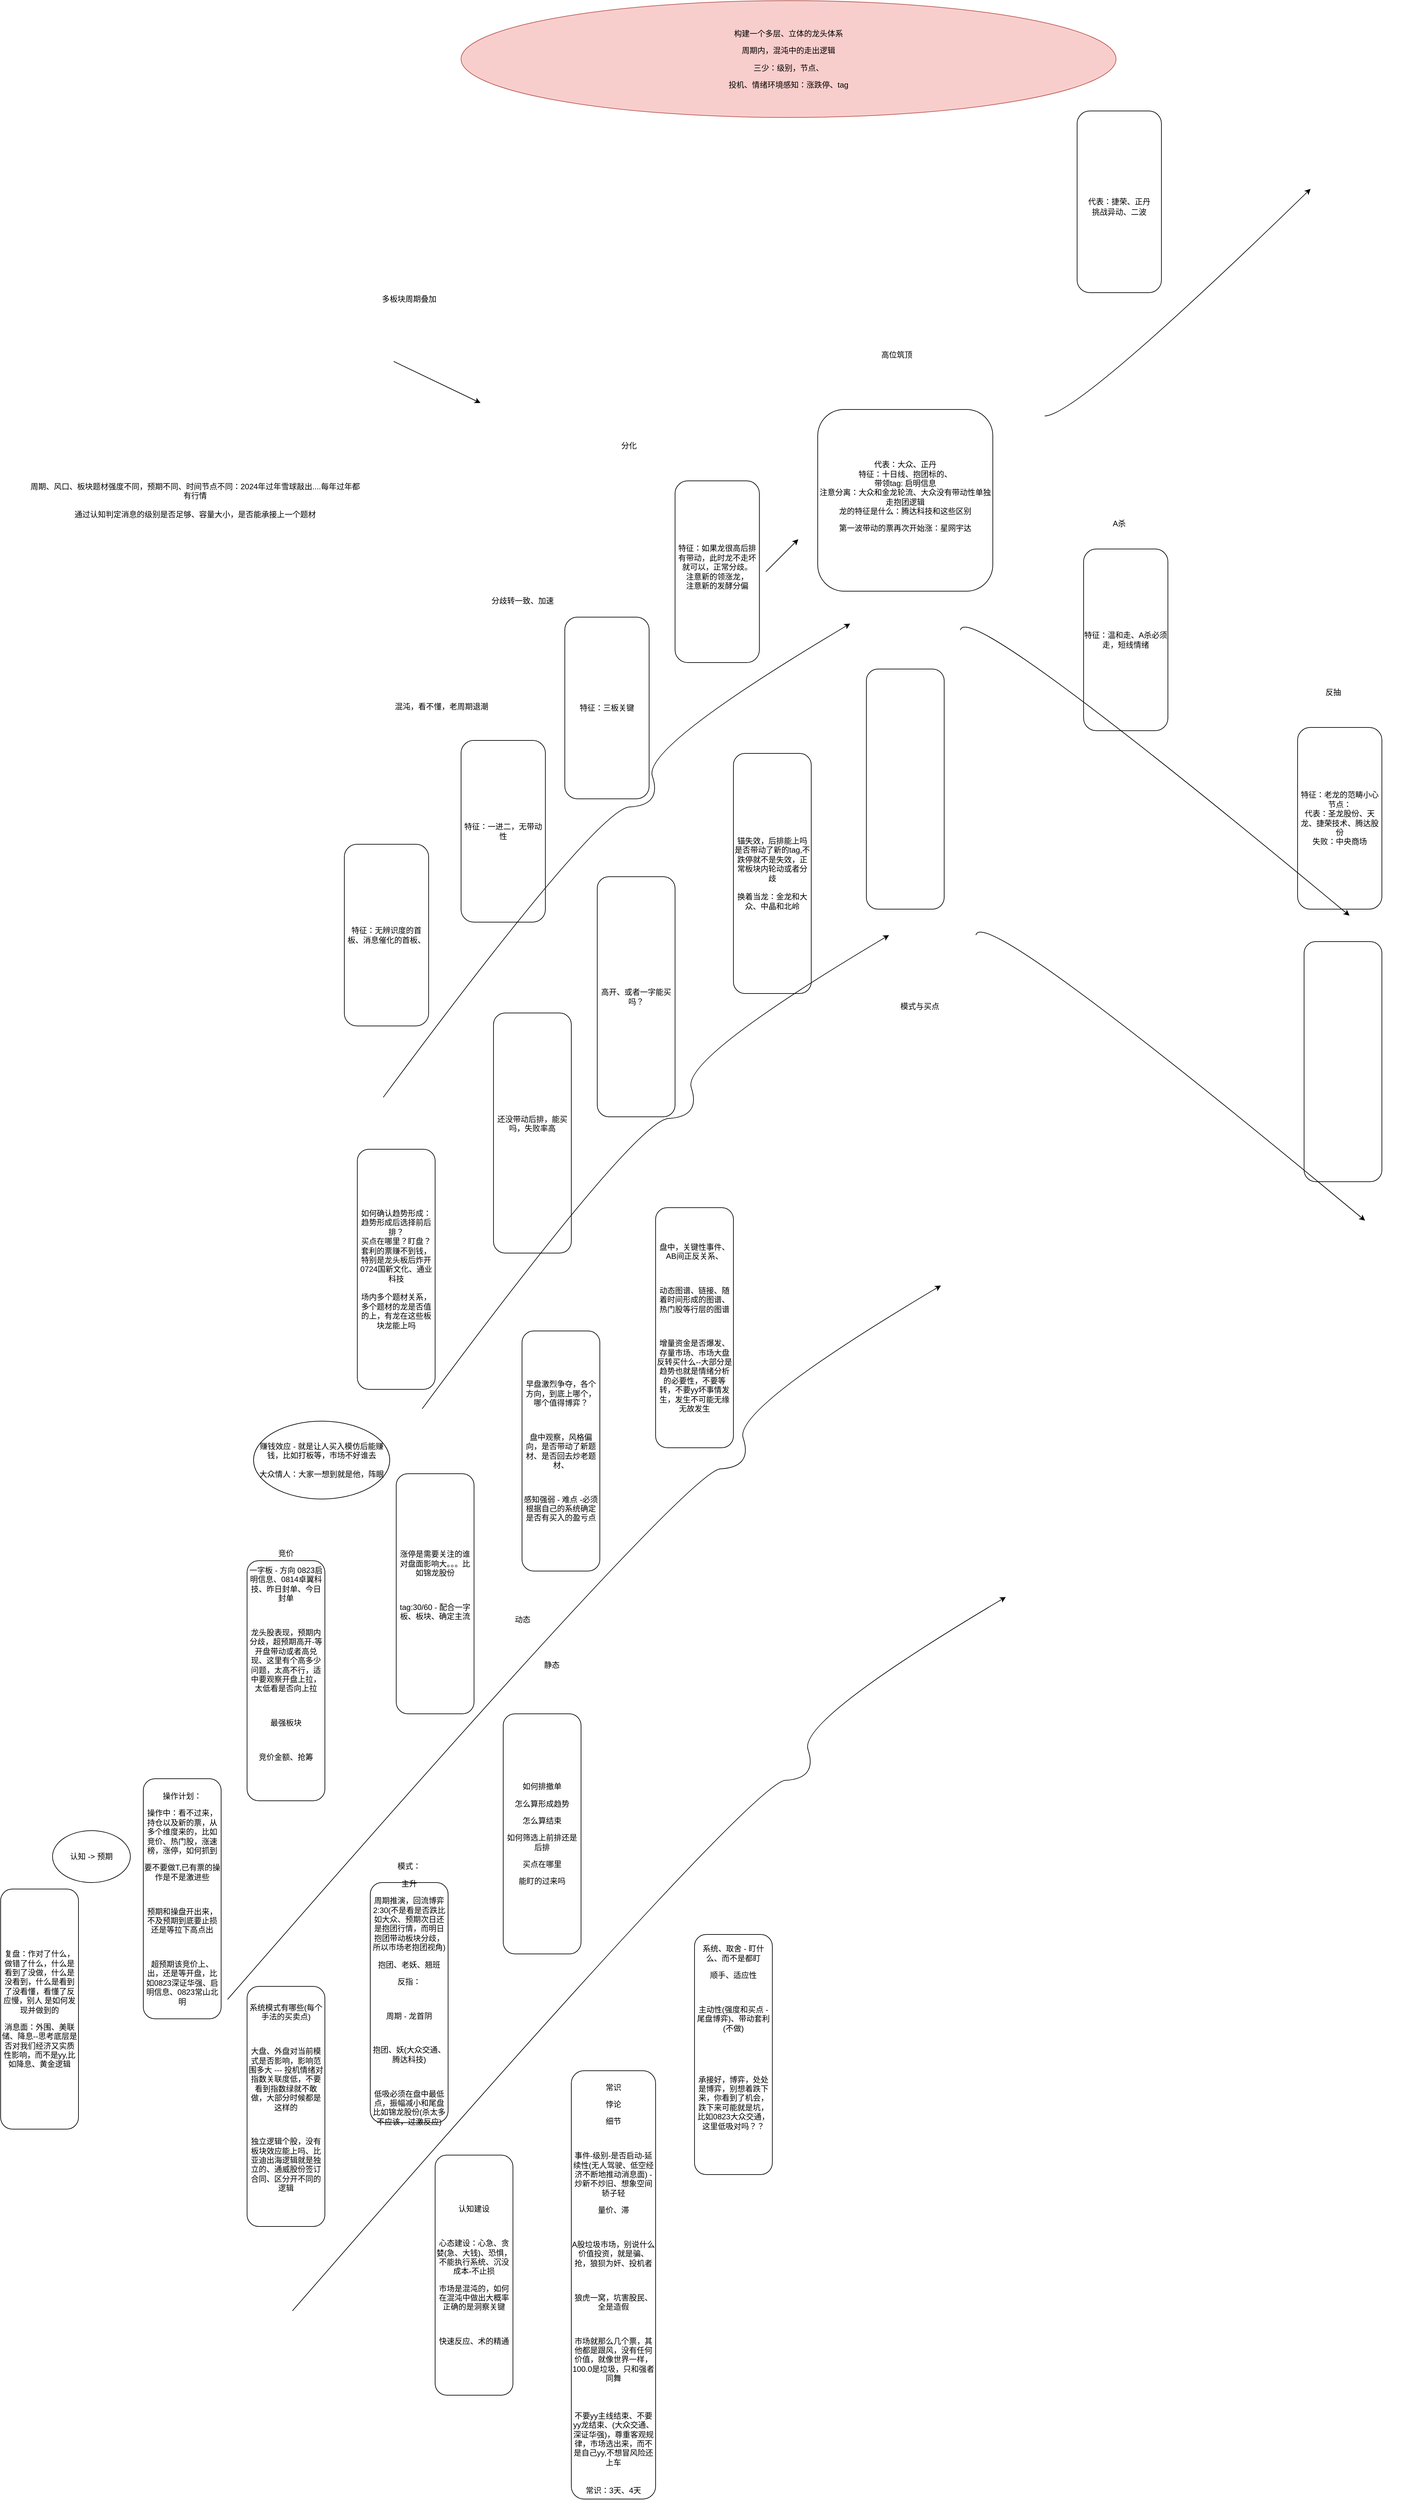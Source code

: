<mxfile version="24.7.7">
  <diagram name="第 1 页" id="4kmrlVD3004NO4oH6EjP">
    <mxGraphModel dx="1925" dy="1728" grid="1" gridSize="10" guides="1" tooltips="1" connect="1" arrows="1" fold="1" page="1" pageScale="1" pageWidth="827" pageHeight="1169" math="0" shadow="0">
      <root>
        <mxCell id="0" />
        <mxCell id="1" parent="0" />
        <mxCell id="YwcNQk0zMhC-_pPFWzVF-1" value="特征：无辨识度的首板、消息催化的首板、" style="rounded=1;whiteSpace=wrap;html=1;" parent="1" vertex="1">
          <mxGeometry x="80" y="280" width="130" height="280" as="geometry" />
        </mxCell>
        <mxCell id="YwcNQk0zMhC-_pPFWzVF-2" value="特征：一进二，无带动性" style="rounded=1;whiteSpace=wrap;html=1;" parent="1" vertex="1">
          <mxGeometry x="260" y="120" width="130" height="280" as="geometry" />
        </mxCell>
        <mxCell id="YwcNQk0zMhC-_pPFWzVF-3" value="特征：三板关键" style="rounded=1;whiteSpace=wrap;html=1;" parent="1" vertex="1">
          <mxGeometry x="420" y="-70" width="130" height="280" as="geometry" />
        </mxCell>
        <mxCell id="YwcNQk0zMhC-_pPFWzVF-4" value="代表：大众、正丹&lt;div&gt;特征：十日线、抱团标的、&lt;/div&gt;&lt;div&gt;带领tag: 启明信息&lt;/div&gt;&lt;div&gt;注意分离：大众和金龙轮流、大众没有带动性单独走抱团逻辑&lt;/div&gt;&lt;div&gt;龙的特征是什么：腾达科技和这些区别&lt;/div&gt;&lt;div&gt;&lt;p data-pm-slice=&quot;1 1 []&quot; data-indentation=&quot;1&quot; class=&quot;ltr-element&quot;&gt;第一波带动的票再次开始涨：星网宇达&lt;/p&gt;&lt;/div&gt;" style="rounded=1;whiteSpace=wrap;html=1;" parent="1" vertex="1">
          <mxGeometry x="810" y="-390" width="270" height="280" as="geometry" />
        </mxCell>
        <mxCell id="YwcNQk0zMhC-_pPFWzVF-5" value="特征：温和走、A杀必须走，短线情绪" style="rounded=1;whiteSpace=wrap;html=1;" parent="1" vertex="1">
          <mxGeometry x="1220" y="-175" width="130" height="280" as="geometry" />
        </mxCell>
        <mxCell id="YwcNQk0zMhC-_pPFWzVF-6" value="混沌，看不懂，老周期退潮" style="text;html=1;align=center;verticalAlign=middle;whiteSpace=wrap;rounded=0;" parent="1" vertex="1">
          <mxGeometry x="90" y="30" width="280" height="75" as="geometry" />
        </mxCell>
        <mxCell id="YwcNQk0zMhC-_pPFWzVF-7" value="分歧转一致、加速" style="text;html=1;align=center;verticalAlign=middle;whiteSpace=wrap;rounded=0;" parent="1" vertex="1">
          <mxGeometry x="250" y="-121" width="210" height="51" as="geometry" />
        </mxCell>
        <mxCell id="YwcNQk0zMhC-_pPFWzVF-8" value="特征：如果龙很高后排有带动，此时龙不走坏就可以，正常分歧。&lt;div&gt;注意新的领涨龙，&lt;/div&gt;&lt;div&gt;注意新的发酵分偏&lt;/div&gt;&lt;div&gt;&lt;br&gt;&lt;/div&gt;" style="rounded=1;whiteSpace=wrap;html=1;" parent="1" vertex="1">
          <mxGeometry x="590" y="-280" width="130" height="280" as="geometry" />
        </mxCell>
        <mxCell id="YwcNQk0zMhC-_pPFWzVF-9" value="分化" style="text;html=1;align=center;verticalAlign=middle;whiteSpace=wrap;rounded=0;" parent="1" vertex="1">
          <mxGeometry x="414" y="-360" width="210" height="51" as="geometry" />
        </mxCell>
        <mxCell id="YwcNQk0zMhC-_pPFWzVF-10" value="高位筑顶" style="text;html=1;align=center;verticalAlign=middle;whiteSpace=wrap;rounded=0;" parent="1" vertex="1">
          <mxGeometry x="827" y="-500" width="210" height="51" as="geometry" />
        </mxCell>
        <mxCell id="YwcNQk0zMhC-_pPFWzVF-11" value="代表：捷荣、正丹" style="rounded=1;whiteSpace=wrap;html=1;" parent="1" vertex="1">
          <mxGeometry x="1210" y="-850" width="130" height="280" as="geometry" />
        </mxCell>
        <mxCell id="YwcNQk0zMhC-_pPFWzVF-12" value="挑战异动、二波" style="text;html=1;align=center;verticalAlign=middle;whiteSpace=wrap;rounded=0;" parent="1" vertex="1">
          <mxGeometry x="1170" y="-720" width="210" height="51" as="geometry" />
        </mxCell>
        <mxCell id="YwcNQk0zMhC-_pPFWzVF-13" value="A杀" style="text;html=1;align=center;verticalAlign=middle;whiteSpace=wrap;rounded=0;" parent="1" vertex="1">
          <mxGeometry x="1170" y="-240" width="210" height="51" as="geometry" />
        </mxCell>
        <mxCell id="YwcNQk0zMhC-_pPFWzVF-14" value="特征：老龙的范畴小心&lt;div&gt;节点：&lt;/div&gt;&lt;div&gt;代表：圣龙股份、天龙、捷荣技术、腾达股份&lt;/div&gt;&lt;div&gt;失败：中央商场&lt;/div&gt;" style="rounded=1;whiteSpace=wrap;html=1;" parent="1" vertex="1">
          <mxGeometry x="1550" y="100" width="130" height="280" as="geometry" />
        </mxCell>
        <mxCell id="YwcNQk0zMhC-_pPFWzVF-15" value="反抽" style="text;html=1;align=center;verticalAlign=middle;whiteSpace=wrap;rounded=0;" parent="1" vertex="1">
          <mxGeometry x="1500" y="20" width="210" height="51" as="geometry" />
        </mxCell>
        <mxCell id="YwcNQk0zMhC-_pPFWzVF-17" value="" style="curved=1;endArrow=classic;html=1;rounded=0;" parent="1" edge="1">
          <mxGeometry width="50" height="50" relative="1" as="geometry">
            <mxPoint x="140" y="670" as="sourcePoint" />
            <mxPoint x="860" y="-60" as="targetPoint" />
            <Array as="points">
              <mxPoint x="470" y="225" />
              <mxPoint x="570" y="220" />
              <mxPoint x="540" y="130" />
            </Array>
          </mxGeometry>
        </mxCell>
        <mxCell id="YwcNQk0zMhC-_pPFWzVF-19" value="" style="curved=1;endArrow=classic;html=1;rounded=0;" parent="1" edge="1">
          <mxGeometry width="50" height="50" relative="1" as="geometry">
            <mxPoint x="1030" y="-50" as="sourcePoint" />
            <mxPoint x="1630" y="390" as="targetPoint" />
            <Array as="points">
              <mxPoint x="1040" y="-100" />
            </Array>
          </mxGeometry>
        </mxCell>
        <mxCell id="YwcNQk0zMhC-_pPFWzVF-20" value="如何确认趋势形成：&lt;div&gt;趋势形成后选择前后排？&lt;/div&gt;&lt;div&gt;买点在哪里？盯盘？&lt;/div&gt;&lt;div&gt;套利的票赚不到钱，特别是龙头板后炸开0724国新文化、通业科技&lt;/div&gt;&lt;div&gt;&lt;br&gt;&lt;/div&gt;&lt;div&gt;场内多个题材关系，多个题材的龙是否值的上，有龙在这些板块龙能上吗&lt;/div&gt;" style="rounded=1;whiteSpace=wrap;html=1;" parent="1" vertex="1">
          <mxGeometry x="100" y="750" width="120" height="370" as="geometry" />
        </mxCell>
        <mxCell id="YwcNQk0zMhC-_pPFWzVF-21" value="还没带动后排，能买吗，失败率高&lt;div&gt;&lt;br&gt;&lt;/div&gt;&lt;div&gt;&lt;br&gt;&lt;/div&gt;" style="rounded=1;whiteSpace=wrap;html=1;" parent="1" vertex="1">
          <mxGeometry x="310" y="540" width="120" height="370" as="geometry" />
        </mxCell>
        <mxCell id="YwcNQk0zMhC-_pPFWzVF-22" value="高开、或者一字能买吗？" style="rounded=1;whiteSpace=wrap;html=1;" parent="1" vertex="1">
          <mxGeometry x="470" y="330" width="120" height="370" as="geometry" />
        </mxCell>
        <mxCell id="YwcNQk0zMhC-_pPFWzVF-23" value="锚失效，后排能上吗&lt;div&gt;是否带动了新的tag,不跌停就不是失效，正常板块内轮动或者分歧&lt;/div&gt;&lt;div&gt;&lt;br&gt;&lt;/div&gt;&lt;div&gt;换着当龙：金龙和大众、中晶和北岭&lt;/div&gt;" style="rounded=1;whiteSpace=wrap;html=1;" parent="1" vertex="1">
          <mxGeometry x="680" y="140" width="120" height="370" as="geometry" />
        </mxCell>
        <mxCell id="YwcNQk0zMhC-_pPFWzVF-24" value="" style="rounded=1;whiteSpace=wrap;html=1;" parent="1" vertex="1">
          <mxGeometry x="885" y="10" width="120" height="370" as="geometry" />
        </mxCell>
        <mxCell id="YwcNQk0zMhC-_pPFWzVF-25" value="" style="curved=1;endArrow=classic;html=1;rounded=0;" parent="1" edge="1">
          <mxGeometry width="50" height="50" relative="1" as="geometry">
            <mxPoint x="1160" y="-380" as="sourcePoint" />
            <mxPoint x="1570" y="-730" as="targetPoint" />
            <Array as="points">
              <mxPoint x="1210" y="-380" />
            </Array>
          </mxGeometry>
        </mxCell>
        <mxCell id="YwcNQk0zMhC-_pPFWzVF-26" value="多板块周期叠加" style="text;html=1;align=center;verticalAlign=middle;whiteSpace=wrap;rounded=0;" parent="1" vertex="1">
          <mxGeometry x="-80" y="-650" width="520" height="179" as="geometry" />
        </mxCell>
        <mxCell id="YwcNQk0zMhC-_pPFWzVF-27" value="" style="endArrow=classic;html=1;rounded=0;" parent="1" edge="1">
          <mxGeometry width="50" height="50" relative="1" as="geometry">
            <mxPoint x="730" y="-140" as="sourcePoint" />
            <mxPoint x="780" y="-190" as="targetPoint" />
          </mxGeometry>
        </mxCell>
        <mxCell id="YwcNQk0zMhC-_pPFWzVF-28" value="" style="endArrow=classic;html=1;rounded=0;exitX=0.454;exitY=1.039;exitDx=0;exitDy=0;exitPerimeter=0;" parent="1" source="YwcNQk0zMhC-_pPFWzVF-26" edge="1">
          <mxGeometry width="50" height="50" relative="1" as="geometry">
            <mxPoint x="220" y="-430" as="sourcePoint" />
            <mxPoint x="290" y="-400" as="targetPoint" />
          </mxGeometry>
        </mxCell>
        <mxCell id="YwcNQk0zMhC-_pPFWzVF-29" value="模式与买点" style="text;html=1;align=center;verticalAlign=middle;whiteSpace=wrap;rounded=0;" parent="1" vertex="1">
          <mxGeometry x="885" y="510" width="165" height="40" as="geometry" />
        </mxCell>
        <mxCell id="YwcNQk0zMhC-_pPFWzVF-30" value="" style="rounded=1;whiteSpace=wrap;html=1;" parent="1" vertex="1">
          <mxGeometry x="1560" y="430" width="120" height="370" as="geometry" />
        </mxCell>
        <mxCell id="YwcNQk0zMhC-_pPFWzVF-32" value="" style="curved=1;endArrow=classic;html=1;rounded=0;" parent="1" edge="1">
          <mxGeometry width="50" height="50" relative="1" as="geometry">
            <mxPoint x="200" y="1150" as="sourcePoint" />
            <mxPoint x="920" y="420" as="targetPoint" />
            <Array as="points">
              <mxPoint x="530" y="705" />
              <mxPoint x="630" y="700" />
              <mxPoint x="600" y="610" />
            </Array>
          </mxGeometry>
        </mxCell>
        <mxCell id="YwcNQk0zMhC-_pPFWzVF-33" value="" style="curved=1;endArrow=classic;html=1;rounded=0;" parent="1" edge="1">
          <mxGeometry width="50" height="50" relative="1" as="geometry">
            <mxPoint x="1054" y="420" as="sourcePoint" />
            <mxPoint x="1654" y="860" as="targetPoint" />
            <Array as="points">
              <mxPoint x="1064" y="370" />
            </Array>
          </mxGeometry>
        </mxCell>
        <mxCell id="YwcNQk0zMhC-_pPFWzVF-34" value="周期、风口、板块题材强度不同，预期不同、时间节点不同：2024年过年雪球敲出....每年过年都有行情&lt;div&gt;&lt;br&gt;&lt;/div&gt;&lt;div&gt;通过认知判定消息的级别是否足够、容量大小，是否能承接上一个题材&lt;/div&gt;" style="text;html=1;align=center;verticalAlign=middle;whiteSpace=wrap;rounded=0;" parent="1" vertex="1">
          <mxGeometry x="-410" y="-339.5" width="520" height="179" as="geometry" />
        </mxCell>
        <mxCell id="YwcNQk0zMhC-_pPFWzVF-35" value="&lt;p data-pm-slice=&quot;1 1 []&quot; data-indentation=&quot;1&quot; class=&quot;&quot;&gt;构建一个多层、立体的龙头体系&lt;/p&gt;&lt;p data-indentation=&quot;1&quot; class=&quot;&quot;&gt;&lt;/p&gt;&lt;p data-indentation=&quot;1&quot; class=&quot;&quot;&gt;周期内，混沌中的走出逻辑&lt;/p&gt;&lt;p data-indentation=&quot;1&quot; class=&quot;&quot;&gt;三少：级别，节点、&lt;/p&gt;&lt;p data-indentation=&quot;1&quot; class=&quot;&quot;&gt;投机、情绪环境感知：涨跌停、tag&lt;/p&gt;" style="ellipse;whiteSpace=wrap;html=1;fillColor=#f8cecc;strokeColor=#b85450;" parent="1" vertex="1">
          <mxGeometry x="260" y="-1020" width="1010" height="180" as="geometry" />
        </mxCell>
        <mxCell id="YwcNQk0zMhC-_pPFWzVF-38" value="&lt;p data-pm-slice=&quot;1 1 []&quot; data-indentation=&quot;1&quot; class=&quot;ltr-element&quot;&gt;&lt;span style=&quot;background-color: initial;&quot;&gt;涨停是需要关注的&lt;/span&gt;谁对盘面影响大。。。比如锦龙股份&lt;/p&gt;&lt;p data-pm-slice=&quot;1 1 []&quot; data-indentation=&quot;1&quot; class=&quot;ltr-element&quot;&gt;&lt;br&gt;&lt;/p&gt;&lt;p data-pm-slice=&quot;1 1 []&quot; data-indentation=&quot;1&quot; class=&quot;ltr-element&quot;&gt;tag:30/60 - 配合一字板、板块、确定主流&lt;/p&gt;&lt;p data-pm-slice=&quot;1 1 []&quot; data-indentation=&quot;1&quot; class=&quot;ltr-element&quot;&gt;&lt;br&gt;&lt;/p&gt;" style="rounded=1;whiteSpace=wrap;html=1;" parent="1" vertex="1">
          <mxGeometry x="160" y="1250" width="120" height="370" as="geometry" />
        </mxCell>
        <mxCell id="2aED74v7W1yeTDfPMXjl-1" value="&lt;p data-pm-slice=&quot;1 1 []&quot; data-indentation=&quot;1&quot; class=&quot;ltr-element&quot;&gt;操作计划：&lt;/p&gt;&lt;p data-pm-slice=&quot;1 1 []&quot; data-indentation=&quot;1&quot; class=&quot;ltr-element&quot;&gt;操作中：看不过来，持仓以及新的票，从多个维度来的，比如竞价、热门股，涨速榜，涨停，如何抓到&lt;/p&gt;&lt;p data-pm-slice=&quot;1 1 []&quot; data-indentation=&quot;1&quot; class=&quot;ltr-element&quot;&gt;要不要做T,已有票的操作是不是激进些&lt;/p&gt;&lt;p data-pm-slice=&quot;1 1 []&quot; data-indentation=&quot;1&quot; class=&quot;ltr-element&quot;&gt;&lt;br&gt;&lt;/p&gt;&lt;p data-pm-slice=&quot;1 1 []&quot; data-indentation=&quot;1&quot; class=&quot;ltr-element&quot;&gt;预期和操盘开出来，不及预期到底要止损还是等拉下高点出&lt;/p&gt;&lt;p data-pm-slice=&quot;1 1 []&quot; data-indentation=&quot;1&quot; class=&quot;ltr-element&quot;&gt;&lt;br&gt;&lt;/p&gt;&lt;p data-pm-slice=&quot;1 1 []&quot; data-indentation=&quot;1&quot; class=&quot;ltr-element&quot;&gt;超预期该竞价上、出，还是等开盘，比如0823深证华强、启明信息、0823常山北明&lt;/p&gt;" style="rounded=1;whiteSpace=wrap;html=1;" vertex="1" parent="1">
          <mxGeometry x="-230" y="1720" width="120" height="370" as="geometry" />
        </mxCell>
        <mxCell id="2aED74v7W1yeTDfPMXjl-2" value="&lt;p data-pm-slice=&quot;1 1 []&quot; data-indentation=&quot;1&quot; class=&quot;ltr-element&quot;&gt;竞价&lt;/p&gt;&lt;p data-pm-slice=&quot;1 1 []&quot; data-indentation=&quot;1&quot; class=&quot;ltr-element&quot;&gt;一字板 - 方向 0823启明信息、0814卓翼科技、昨日封单、今日封单&lt;/p&gt;&lt;p data-pm-slice=&quot;1 1 []&quot; data-indentation=&quot;1&quot; class=&quot;ltr-element&quot;&gt;&lt;br&gt;&lt;/p&gt;&lt;p data-pm-slice=&quot;1 1 []&quot; data-indentation=&quot;1&quot; class=&quot;ltr-element&quot;&gt;龙头股表现，预期内分歧，超预期高开-等开盘带动或者高兑现、这里有个高多少问题，太高不行，适中要观察开盘上拉，太低看是否向上拉&lt;/p&gt;&lt;p data-pm-slice=&quot;1 1 []&quot; data-indentation=&quot;1&quot; class=&quot;ltr-element&quot;&gt;&lt;br&gt;&lt;/p&gt;&lt;p data-pm-slice=&quot;1 1 []&quot; data-indentation=&quot;1&quot; class=&quot;ltr-element&quot;&gt;最强板块&lt;/p&gt;&lt;p data-pm-slice=&quot;1 1 []&quot; data-indentation=&quot;1&quot; class=&quot;ltr-element&quot;&gt;&lt;br&gt;&lt;/p&gt;&lt;p data-pm-slice=&quot;1 1 []&quot; data-indentation=&quot;1&quot; class=&quot;ltr-element&quot;&gt;竞价金额、抢筹&lt;/p&gt;&lt;p data-pm-slice=&quot;1 1 []&quot; data-indentation=&quot;1&quot; class=&quot;ltr-element&quot;&gt;&lt;br&gt;&lt;/p&gt;&lt;p data-pm-slice=&quot;1 1 []&quot; data-indentation=&quot;1&quot; class=&quot;ltr-element&quot;&gt;&lt;br&gt;&lt;/p&gt;&lt;p data-pm-slice=&quot;1 1 []&quot; data-indentation=&quot;1&quot; class=&quot;ltr-element&quot;&gt;&lt;br&gt;&lt;/p&gt;" style="rounded=1;whiteSpace=wrap;html=1;" vertex="1" parent="1">
          <mxGeometry x="-70" y="1384" width="120" height="370" as="geometry" />
        </mxCell>
        <mxCell id="2aED74v7W1yeTDfPMXjl-3" value="&lt;p data-pm-slice=&quot;1 1 []&quot; data-indentation=&quot;1&quot; class=&quot;ltr-element&quot;&gt;早盘激烈争夺，各个方向，到底上哪个，哪个值得博弈？&lt;/p&gt;&lt;p data-pm-slice=&quot;1 1 []&quot; data-indentation=&quot;1&quot; class=&quot;ltr-element&quot;&gt;&lt;br&gt;&lt;/p&gt;&lt;p data-pm-slice=&quot;1 1 []&quot; data-indentation=&quot;1&quot; class=&quot;ltr-element&quot;&gt;盘中观察，风格偏向，是否带动了新题材、是否回去炒老题材、&lt;/p&gt;&lt;p data-pm-slice=&quot;1 1 []&quot; data-indentation=&quot;1&quot; class=&quot;ltr-element&quot;&gt;&lt;br&gt;&lt;/p&gt;&lt;p data-pm-slice=&quot;1 1 []&quot; data-indentation=&quot;1&quot; class=&quot;ltr-element&quot;&gt;感知强弱 - 难点 -必须根据自己的系统确定是否有买入的盈亏点&lt;/p&gt;" style="rounded=1;whiteSpace=wrap;html=1;" vertex="1" parent="1">
          <mxGeometry x="354" y="1030" width="120" height="370" as="geometry" />
        </mxCell>
        <mxCell id="2aED74v7W1yeTDfPMXjl-4" value="&lt;p data-pm-slice=&quot;1 1 []&quot; data-indentation=&quot;1&quot; class=&quot;ltr-element&quot;&gt;盘中，关键性事件、AB间正反关系、&lt;/p&gt;&lt;p data-pm-slice=&quot;1 1 []&quot; data-indentation=&quot;1&quot; class=&quot;ltr-element&quot;&gt;&lt;br&gt;&lt;/p&gt;&lt;p data-pm-slice=&quot;1 1 []&quot; data-indentation=&quot;1&quot; class=&quot;ltr-element&quot;&gt;动态图谱、链接、随着时间形成的图谱、热门股等行层的图谱&lt;/p&gt;&lt;p data-pm-slice=&quot;1 1 []&quot; data-indentation=&quot;1&quot; class=&quot;ltr-element&quot;&gt;&lt;br&gt;&lt;/p&gt;&lt;p data-pm-slice=&quot;1 1 []&quot; data-indentation=&quot;1&quot; class=&quot;ltr-element&quot;&gt;增量资金是否爆发、存量市场、市场大盘反转买什么--大部分是趋势也就是情绪分析的必要性，不要等转，不要yy坏事情发生，发生不可能无缘无故发生&lt;/p&gt;" style="rounded=1;whiteSpace=wrap;html=1;" vertex="1" parent="1">
          <mxGeometry x="560" y="840" width="120" height="370" as="geometry" />
        </mxCell>
        <mxCell id="2aED74v7W1yeTDfPMXjl-5" value="&lt;p data-pm-slice=&quot;1 1 []&quot; data-indentation=&quot;1&quot; class=&quot;ltr-element&quot;&gt;如何排撤单&lt;/p&gt;&lt;p data-pm-slice=&quot;1 1 []&quot; data-indentation=&quot;1&quot; class=&quot;ltr-element&quot;&gt;怎么算形成趋势&lt;/p&gt;&lt;p data-pm-slice=&quot;1 1 []&quot; data-indentation=&quot;1&quot; class=&quot;ltr-element&quot;&gt;怎么算结束&lt;/p&gt;&lt;p data-pm-slice=&quot;1 1 []&quot; data-indentation=&quot;1&quot; class=&quot;ltr-element&quot;&gt;如何筛选上前排还是后排&lt;/p&gt;&lt;p data-pm-slice=&quot;1 1 []&quot; data-indentation=&quot;1&quot; class=&quot;ltr-element&quot;&gt;买点在哪里&lt;/p&gt;&lt;p data-pm-slice=&quot;1 1 []&quot; data-indentation=&quot;1&quot; class=&quot;ltr-element&quot;&gt;能盯的过来吗&lt;/p&gt;" style="rounded=1;whiteSpace=wrap;html=1;" vertex="1" parent="1">
          <mxGeometry x="325" y="1620" width="120" height="370" as="geometry" />
        </mxCell>
        <mxCell id="2aED74v7W1yeTDfPMXjl-6" value="" style="curved=1;endArrow=classic;html=1;rounded=0;" edge="1" parent="1">
          <mxGeometry width="50" height="50" relative="1" as="geometry">
            <mxPoint x="-100" y="2060" as="sourcePoint" />
            <mxPoint x="1000" y="960" as="targetPoint" />
            <Array as="points">
              <mxPoint x="610" y="1245" />
              <mxPoint x="710" y="1240" />
              <mxPoint x="680" y="1150" />
            </Array>
          </mxGeometry>
        </mxCell>
        <mxCell id="2aED74v7W1yeTDfPMXjl-7" value="静态" style="text;html=1;align=center;verticalAlign=middle;whiteSpace=wrap;rounded=0;" vertex="1" parent="1">
          <mxGeometry x="370" y="1530" width="60" height="30" as="geometry" />
        </mxCell>
        <mxCell id="2aED74v7W1yeTDfPMXjl-9" value="动态" style="text;html=1;align=center;verticalAlign=middle;whiteSpace=wrap;rounded=0;" vertex="1" parent="1">
          <mxGeometry x="325" y="1460" width="60" height="30" as="geometry" />
        </mxCell>
        <mxCell id="2aED74v7W1yeTDfPMXjl-10" value="" style="curved=1;endArrow=classic;html=1;rounded=0;" edge="1" parent="1">
          <mxGeometry width="50" height="50" relative="1" as="geometry">
            <mxPoint y="2540" as="sourcePoint" />
            <mxPoint x="1100" y="1440" as="targetPoint" />
            <Array as="points">
              <mxPoint x="710" y="1725" />
              <mxPoint x="810" y="1720" />
              <mxPoint x="780" y="1630" />
            </Array>
          </mxGeometry>
        </mxCell>
        <mxCell id="2aED74v7W1yeTDfPMXjl-11" value="&lt;p data-pm-slice=&quot;1 1 []&quot; data-indentation=&quot;1&quot; class=&quot;ltr-element&quot;&gt;认知建设&lt;/p&gt;&lt;p data-pm-slice=&quot;1 1 []&quot; data-indentation=&quot;1&quot; class=&quot;ltr-element&quot;&gt;&lt;br&gt;&lt;/p&gt;&lt;p data-pm-slice=&quot;1 1 []&quot; data-indentation=&quot;1&quot; class=&quot;ltr-element&quot;&gt;心态建设：心急、贪婪(急、大钱)、恐惧，不能执行系统、沉没成本-不止损&lt;/p&gt;&lt;p data-pm-slice=&quot;1 1 []&quot; data-indentation=&quot;1&quot; class=&quot;ltr-element&quot;&gt;市场是混沌的，如何在混沌中做出大概率正确的是洞察关键&lt;/p&gt;&lt;p data-pm-slice=&quot;1 1 []&quot; data-indentation=&quot;1&quot; class=&quot;ltr-element&quot;&gt;&lt;br&gt;&lt;/p&gt;&lt;p data-pm-slice=&quot;1 1 []&quot; data-indentation=&quot;1&quot; class=&quot;ltr-element&quot;&gt;快速反应、术的精通&lt;/p&gt;" style="rounded=1;whiteSpace=wrap;html=1;" vertex="1" parent="1">
          <mxGeometry x="220" y="2300" width="120" height="370" as="geometry" />
        </mxCell>
        <mxCell id="2aED74v7W1yeTDfPMXjl-12" value="&lt;p data-pm-slice=&quot;1 1 []&quot; data-indentation=&quot;1&quot; class=&quot;ltr-element&quot;&gt;常识&lt;/p&gt;&lt;p data-pm-slice=&quot;1 1 []&quot; data-indentation=&quot;1&quot; class=&quot;ltr-element&quot;&gt;悖论&lt;/p&gt;&lt;p data-pm-slice=&quot;1 1 []&quot; data-indentation=&quot;1&quot; class=&quot;ltr-element&quot;&gt;细节&lt;/p&gt;&lt;p data-pm-slice=&quot;1 1 []&quot; data-indentation=&quot;1&quot; class=&quot;ltr-element&quot;&gt;&lt;br&gt;&lt;/p&gt;&lt;p data-pm-slice=&quot;1 1 []&quot; data-indentation=&quot;1&quot; class=&quot;ltr-element&quot;&gt;事件-级别-是否启动-延续性(无人驾驶、低空经济不断地推动消息面) - 炒新不炒旧、想象空间轿子轻&lt;/p&gt;&lt;p data-pm-slice=&quot;1 1 []&quot; data-indentation=&quot;1&quot; class=&quot;ltr-element&quot;&gt;量价、滞&lt;/p&gt;&lt;p data-pm-slice=&quot;1 1 []&quot; data-indentation=&quot;1&quot; class=&quot;ltr-element&quot;&gt;&lt;br&gt;&lt;/p&gt;&lt;p data-pm-slice=&quot;1 1 []&quot; data-indentation=&quot;1&quot; class=&quot;ltr-element&quot;&gt;A股垃圾市场，别说什么价值投资，就是骗、抢，狼狈为奸、投机者&lt;/p&gt;&lt;p data-pm-slice=&quot;1 1 []&quot; data-indentation=&quot;1&quot; class=&quot;ltr-element&quot;&gt;&lt;br&gt;&lt;/p&gt;&lt;p data-pm-slice=&quot;1 1 []&quot; data-indentation=&quot;1&quot; class=&quot;ltr-element&quot;&gt;狼虎一窝，坑害股民、全是造假&lt;/p&gt;&lt;p data-pm-slice=&quot;1 1 []&quot; data-indentation=&quot;1&quot; class=&quot;ltr-element&quot;&gt;&lt;br&gt;&lt;/p&gt;&lt;p data-pm-slice=&quot;1 1 []&quot; data-indentation=&quot;1&quot; class=&quot;ltr-element&quot;&gt;&lt;/p&gt;&lt;div class=&quot;lake-content&quot;&gt;&lt;span class=&quot;ne-text&quot;&gt;市场就那么几个票，其他都是跟风，没有任何价值，就像世界一样，100.0是垃圾，只和强者同舞&lt;/span&gt;&lt;/div&gt;&lt;div class=&quot;lake-content&quot;&gt;&lt;span class=&quot;ne-text&quot;&gt;&lt;br&gt;&lt;/span&gt;&lt;/div&gt;&lt;div class=&quot;lake-content&quot;&gt;&lt;span class=&quot;ne-text&quot;&gt;&lt;br&gt;&lt;/span&gt;&lt;/div&gt;&lt;div class=&quot;lake-content&quot;&gt;&lt;span class=&quot;ne-text&quot;&gt;&lt;br&gt;&lt;/span&gt;&lt;/div&gt;&lt;div class=&quot;lake-content&quot;&gt;不要yy主线结束、不要yy龙结束、(大众交通、深证华强)，尊重客观规律，市场选出来，而不是自己yy,不想冒风险还上车&lt;/div&gt;&lt;div class=&quot;lake-content&quot;&gt;&lt;br&gt;&lt;/div&gt;&lt;div class=&quot;lake-content&quot;&gt;&lt;br&gt;&lt;/div&gt;&lt;div class=&quot;lake-content&quot;&gt;常识：3天、4天&lt;/div&gt;" style="rounded=1;whiteSpace=wrap;html=1;" vertex="1" parent="1">
          <mxGeometry x="430" y="2170" width="130" height="660" as="geometry" />
        </mxCell>
        <mxCell id="2aED74v7W1yeTDfPMXjl-13" value="&lt;p data-pm-slice=&quot;1 1 []&quot; data-indentation=&quot;1&quot; class=&quot;ltr-element&quot;&gt;系统、取舍 - 盯什么、而不是都盯&lt;/p&gt;&lt;p data-pm-slice=&quot;1 1 []&quot; data-indentation=&quot;1&quot; class=&quot;ltr-element&quot;&gt;顺手、适应性&lt;/p&gt;&lt;p data-pm-slice=&quot;1 1 []&quot; data-indentation=&quot;1&quot; class=&quot;ltr-element&quot;&gt;&lt;br&gt;&lt;/p&gt;&lt;p data-pm-slice=&quot;1 1 []&quot; data-indentation=&quot;1&quot; class=&quot;ltr-element&quot;&gt;主动性(强度和买点 - 尾盘博弈)、带动套利(不做)&lt;/p&gt;&lt;p data-pm-slice=&quot;1 1 []&quot; data-indentation=&quot;1&quot; class=&quot;ltr-element&quot;&gt;&lt;br&gt;&lt;/p&gt;&lt;p data-pm-slice=&quot;1 1 []&quot; data-indentation=&quot;1&quot; class=&quot;ltr-element&quot;&gt;&lt;br&gt;&lt;/p&gt;&lt;p data-pm-slice=&quot;1 1 []&quot; data-indentation=&quot;1&quot; class=&quot;ltr-element&quot;&gt;承接好，博弈，处处是博弈，别想着跌下来，你看到了机会，跌下来可能就是坑，比如0823大众交通，这里低吸对吗？？&lt;/p&gt;&lt;p data-pm-slice=&quot;1 1 []&quot; data-indentation=&quot;1&quot; class=&quot;ltr-element&quot;&gt;&lt;br&gt;&lt;/p&gt;&lt;p data-pm-slice=&quot;1 1 []&quot; data-indentation=&quot;1&quot; class=&quot;ltr-element&quot;&gt;&lt;br&gt;&lt;/p&gt;" style="rounded=1;whiteSpace=wrap;html=1;" vertex="1" parent="1">
          <mxGeometry x="620" y="1960" width="120" height="370" as="geometry" />
        </mxCell>
        <mxCell id="2aED74v7W1yeTDfPMXjl-14" value="&lt;p data-pm-slice=&quot;1 1 []&quot; data-indentation=&quot;1&quot; class=&quot;ltr-element&quot;&gt;系统模式有哪些(每个手法的买卖点)&lt;/p&gt;&lt;p data-pm-slice=&quot;1 1 []&quot; data-indentation=&quot;1&quot; class=&quot;ltr-element&quot;&gt;&lt;br&gt;&lt;/p&gt;&lt;p data-pm-slice=&quot;1 1 []&quot; data-indentation=&quot;1&quot; class=&quot;ltr-element&quot;&gt;大盘、外盘对当前模式是否影响，影响范围多大 --- 投机情绪对指数关联度低，不要看到指数绿就不敢做，大部分时候都是这样的&lt;/p&gt;&lt;p data-pm-slice=&quot;1 1 []&quot; data-indentation=&quot;1&quot; class=&quot;ltr-element&quot;&gt;&lt;br&gt;&lt;/p&gt;&lt;p data-pm-slice=&quot;1 1 []&quot; data-indentation=&quot;1&quot; class=&quot;ltr-element&quot;&gt;独立逻辑个股，没有板块效应能上吗、比亚迪出海逻辑就是独立的、通威股份签订合同、区分开不同的逻辑&lt;/p&gt;&lt;p data-pm-slice=&quot;1 1 []&quot; data-indentation=&quot;1&quot; class=&quot;ltr-element&quot;&gt;&lt;br&gt;&lt;/p&gt;" style="rounded=1;whiteSpace=wrap;html=1;" vertex="1" parent="1">
          <mxGeometry x="-70" y="2040" width="120" height="370" as="geometry" />
        </mxCell>
        <mxCell id="2aED74v7W1yeTDfPMXjl-16" value="&lt;p data-pm-slice=&quot;1 1 []&quot; data-indentation=&quot;1&quot; class=&quot;ltr-element&quot;&gt;模式：&lt;/p&gt;&lt;p data-pm-slice=&quot;1 1 []&quot; data-indentation=&quot;1&quot; class=&quot;ltr-element&quot;&gt;主升&lt;/p&gt;&lt;p data-pm-slice=&quot;1 1 []&quot; data-indentation=&quot;1&quot; class=&quot;ltr-element&quot;&gt;周期推演，回流博弈 2:30(不是看是否跌比如大众、预期次日还是抱团行情，而明日抱团带动板块分歧，所以市场老抱团视角)&lt;/p&gt;&lt;p data-pm-slice=&quot;1 1 []&quot; data-indentation=&quot;1&quot; class=&quot;ltr-element&quot;&gt;抱团、老妖、翘班&lt;/p&gt;&lt;p data-pm-slice=&quot;1 1 []&quot; data-indentation=&quot;1&quot; class=&quot;ltr-element&quot;&gt;反指：&lt;/p&gt;&lt;p data-pm-slice=&quot;1 1 []&quot; data-indentation=&quot;1&quot; class=&quot;ltr-element&quot;&gt;&lt;br&gt;&lt;/p&gt;&lt;p data-pm-slice=&quot;1 1 []&quot; data-indentation=&quot;1&quot; class=&quot;ltr-element&quot;&gt;周期 - 龙首阴&lt;/p&gt;&lt;p data-pm-slice=&quot;1 1 []&quot; data-indentation=&quot;1&quot; class=&quot;ltr-element&quot;&gt;&lt;br&gt;&lt;/p&gt;&lt;p data-pm-slice=&quot;1 1 []&quot; data-indentation=&quot;1&quot; class=&quot;ltr-element&quot;&gt;抱团、妖(大众交通、腾达科技)&lt;/p&gt;&lt;p data-pm-slice=&quot;1 1 []&quot; data-indentation=&quot;1&quot; class=&quot;ltr-element&quot;&gt;&lt;br&gt;&lt;/p&gt;&lt;p data-pm-slice=&quot;1 1 []&quot; data-indentation=&quot;1&quot; class=&quot;ltr-element&quot;&gt;低吸必须在盘中最低点，振幅减小和尾盘比如锦龙股份(杀太多不应该，过激反应)&lt;/p&gt;&lt;p data-pm-slice=&quot;1 1 []&quot; data-indentation=&quot;1&quot; class=&quot;ltr-element&quot;&gt;&lt;br&gt;&lt;/p&gt;" style="rounded=1;whiteSpace=wrap;html=1;" vertex="1" parent="1">
          <mxGeometry x="120" y="1880" width="120" height="370" as="geometry" />
        </mxCell>
        <mxCell id="2aED74v7W1yeTDfPMXjl-17" value="&lt;p data-pm-slice=&quot;1 1 []&quot; data-indentation=&quot;1&quot; class=&quot;ltr-element&quot;&gt;复盘：作对了什么，做错了什么，什么是看到了没做，什么是没看到，什么是看到了没看懂，看懂了反应慢，别人 是如何发现并做到的&lt;/p&gt;&lt;p data-pm-slice=&quot;1 1 []&quot; data-indentation=&quot;1&quot; class=&quot;ltr-element&quot;&gt;消息面：外围、美联储、降息--思考底层是否对我们经济又实质性影响，而不是yy,比如降息、黄金逻辑&lt;/p&gt;" style="rounded=1;whiteSpace=wrap;html=1;" vertex="1" parent="1">
          <mxGeometry x="-450" y="1890" width="120" height="370" as="geometry" />
        </mxCell>
        <mxCell id="2aED74v7W1yeTDfPMXjl-18" value="认知 -&amp;gt; 预期" style="ellipse;whiteSpace=wrap;html=1;" vertex="1" parent="1">
          <mxGeometry x="-370" y="1800" width="120" height="80" as="geometry" />
        </mxCell>
        <mxCell id="2aED74v7W1yeTDfPMXjl-19" value="赚钱效应 - 就是让人买入模仿后能赚钱，比如打板等，市场不好谁去&lt;div&gt;&lt;br&gt;&lt;/div&gt;&lt;div&gt;大众情人：大家一想到就是他，阵眼&lt;/div&gt;" style="ellipse;whiteSpace=wrap;html=1;" vertex="1" parent="1">
          <mxGeometry x="-60" y="1169" width="210" height="120" as="geometry" />
        </mxCell>
      </root>
    </mxGraphModel>
  </diagram>
</mxfile>
